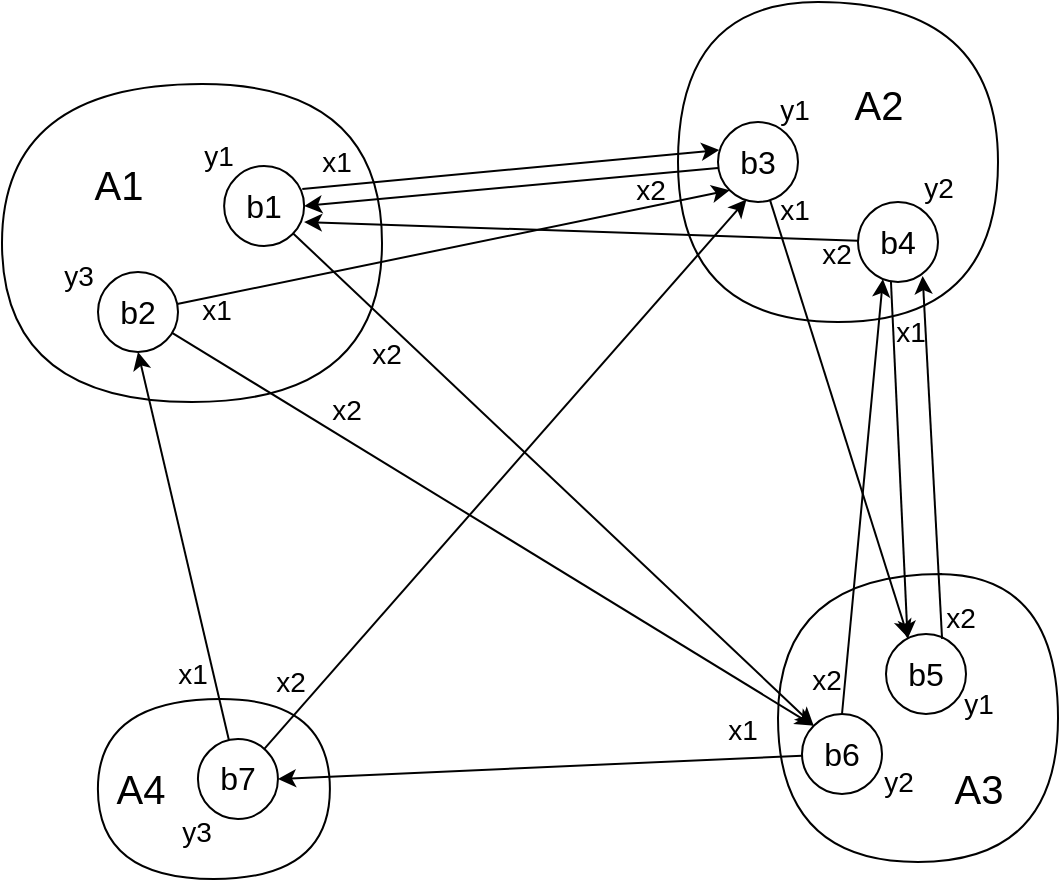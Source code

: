 <mxfile version="20.6.2" type="device"><diagram id="Nf1Qxr4VxiB6bzhOFHFy" name="Страница 1"><mxGraphModel dx="1481" dy="980" grid="1" gridSize="10" guides="1" tooltips="1" connect="1" arrows="1" fold="1" page="1" pageScale="1" pageWidth="827" pageHeight="1169" math="0" shadow="0"><root><mxCell id="0"/><mxCell id="1" parent="0"/><mxCell id="OXEQF0u82PWVj5tkx7Bf-16" style="rounded=0;orthogonalLoop=1;jettySize=auto;html=1;entryX=0.017;entryY=0.35;entryDx=0;entryDy=0;fontSize=20;exitX=1.002;exitY=0.336;exitDx=0;exitDy=0;exitPerimeter=0;entryPerimeter=0;" edge="1" parent="1" target="OXEQF0u82PWVj5tkx7Bf-5"><mxGeometry relative="1" as="geometry"><mxPoint x="82.14" y="113.44" as="sourcePoint"/><mxPoint x="289.0" y="95.0" as="targetPoint"/></mxGeometry></mxCell><mxCell id="OXEQF0u82PWVj5tkx7Bf-19" value="x1" style="edgeLabel;html=1;align=center;verticalAlign=middle;resizable=0;points=[];fontSize=14;" vertex="1" connectable="0" parent="OXEQF0u82PWVj5tkx7Bf-16"><mxGeometry x="-0.32" relative="1" as="geometry"><mxPoint x="-54" y="-7" as="offset"/></mxGeometry></mxCell><mxCell id="OXEQF0u82PWVj5tkx7Bf-30" style="rounded=0;orthogonalLoop=1;jettySize=auto;html=1;entryX=0;entryY=0;entryDx=0;entryDy=0;fontSize=14;" edge="1" parent="1" source="OXEQF0u82PWVj5tkx7Bf-1" target="OXEQF0u82PWVj5tkx7Bf-4"><mxGeometry relative="1" as="geometry"/></mxCell><mxCell id="OXEQF0u82PWVj5tkx7Bf-1" value="&lt;font style=&quot;font-size: 16px;&quot;&gt;&lt;font style=&quot;font-size: 16px;&quot;&gt;b1&lt;/font&gt;&lt;/font&gt;" style="ellipse;whiteSpace=wrap;html=1;aspect=fixed;fontSize=16;" vertex="1" parent="1"><mxGeometry x="43.06" y="102" width="40" height="40" as="geometry"/></mxCell><mxCell id="OXEQF0u82PWVj5tkx7Bf-32" style="edgeStyle=none;rounded=0;orthogonalLoop=1;jettySize=auto;html=1;fontSize=14;entryX=0;entryY=0;entryDx=0;entryDy=0;" edge="1" parent="1" source="OXEQF0u82PWVj5tkx7Bf-2" target="OXEQF0u82PWVj5tkx7Bf-4"><mxGeometry relative="1" as="geometry"><mxPoint x="280" y="300" as="targetPoint"/></mxGeometry></mxCell><mxCell id="OXEQF0u82PWVj5tkx7Bf-34" style="edgeStyle=none;rounded=0;orthogonalLoop=1;jettySize=auto;html=1;entryX=0;entryY=1;entryDx=0;entryDy=0;fontSize=14;" edge="1" parent="1" source="OXEQF0u82PWVj5tkx7Bf-2" target="OXEQF0u82PWVj5tkx7Bf-5"><mxGeometry relative="1" as="geometry"/></mxCell><mxCell id="OXEQF0u82PWVj5tkx7Bf-2" value="&lt;font style=&quot;font-size: 16px;&quot;&gt;&lt;font style=&quot;font-size: 16px;&quot;&gt;b2&lt;/font&gt;&lt;/font&gt;" style="ellipse;whiteSpace=wrap;html=1;aspect=fixed;fontSize=16;" vertex="1" parent="1"><mxGeometry x="-20" y="155" width="40" height="40" as="geometry"/></mxCell><mxCell id="OXEQF0u82PWVj5tkx7Bf-49" style="edgeStyle=none;orthogonalLoop=1;jettySize=auto;html=1;entryX=0.5;entryY=1;entryDx=0;entryDy=0;strokeColor=default;fontSize=14;" edge="1" parent="1" source="OXEQF0u82PWVj5tkx7Bf-3" target="OXEQF0u82PWVj5tkx7Bf-2"><mxGeometry relative="1" as="geometry"/></mxCell><mxCell id="OXEQF0u82PWVj5tkx7Bf-51" style="edgeStyle=none;orthogonalLoop=1;jettySize=auto;html=1;entryX=0.356;entryY=0.97;entryDx=0;entryDy=0;entryPerimeter=0;strokeColor=default;fontSize=14;" edge="1" parent="1" source="OXEQF0u82PWVj5tkx7Bf-3" target="OXEQF0u82PWVj5tkx7Bf-5"><mxGeometry relative="1" as="geometry"/></mxCell><mxCell id="OXEQF0u82PWVj5tkx7Bf-3" value="&lt;font style=&quot;font-size: 16px;&quot;&gt;&lt;font style=&quot;font-size: 16px;&quot;&gt;b7&lt;/font&gt;&lt;/font&gt;" style="ellipse;whiteSpace=wrap;html=1;aspect=fixed;fontSize=16;" vertex="1" parent="1"><mxGeometry x="29.97" y="388.49" width="40" height="40" as="geometry"/></mxCell><mxCell id="OXEQF0u82PWVj5tkx7Bf-42" style="edgeStyle=none;rounded=0;orthogonalLoop=1;jettySize=auto;html=1;exitX=0.5;exitY=0;exitDx=0;exitDy=0;entryX=0.312;entryY=0.963;entryDx=0;entryDy=0;entryPerimeter=0;fontSize=14;" edge="1" parent="1" source="OXEQF0u82PWVj5tkx7Bf-4" target="OXEQF0u82PWVj5tkx7Bf-6"><mxGeometry relative="1" as="geometry"/></mxCell><mxCell id="OXEQF0u82PWVj5tkx7Bf-47" style="edgeStyle=none;orthogonalLoop=1;jettySize=auto;html=1;entryX=1;entryY=0.5;entryDx=0;entryDy=0;strokeColor=default;fontSize=14;" edge="1" parent="1" source="OXEQF0u82PWVj5tkx7Bf-4" target="OXEQF0u82PWVj5tkx7Bf-3"><mxGeometry relative="1" as="geometry"/></mxCell><mxCell id="OXEQF0u82PWVj5tkx7Bf-4" value="&lt;font style=&quot;font-size: 16px;&quot;&gt;&lt;font style=&quot;font-size: 16px;&quot;&gt;b6&lt;/font&gt;&lt;/font&gt;" style="ellipse;whiteSpace=wrap;html=1;aspect=fixed;fontSize=16;" vertex="1" parent="1"><mxGeometry x="332" y="376" width="40" height="40" as="geometry"/></mxCell><mxCell id="OXEQF0u82PWVj5tkx7Bf-21" style="rounded=0;orthogonalLoop=1;jettySize=auto;html=1;entryX=1;entryY=0.5;entryDx=0;entryDy=0;fontSize=14;exitX=0;exitY=0.5;exitDx=0;exitDy=0;" edge="1" parent="1" target="OXEQF0u82PWVj5tkx7Bf-1"><mxGeometry relative="1" as="geometry"><mxPoint x="290.0" y="103.0" as="sourcePoint"/><mxPoint x="196.0" y="85" as="targetPoint"/></mxGeometry></mxCell><mxCell id="OXEQF0u82PWVj5tkx7Bf-38" style="edgeStyle=none;rounded=0;orthogonalLoop=1;jettySize=auto;html=1;entryX=0.278;entryY=0.049;entryDx=0;entryDy=0;fontSize=14;entryPerimeter=0;" edge="1" parent="1" source="OXEQF0u82PWVj5tkx7Bf-5" target="OXEQF0u82PWVj5tkx7Bf-7"><mxGeometry relative="1" as="geometry"/></mxCell><mxCell id="OXEQF0u82PWVj5tkx7Bf-5" value="&lt;font style=&quot;font-size: 16px;&quot;&gt;&lt;font style=&quot;font-size: 16px;&quot;&gt;b3&lt;/font&gt;&lt;/font&gt;" style="ellipse;whiteSpace=wrap;html=1;aspect=fixed;fontSize=16;" vertex="1" parent="1"><mxGeometry x="290" y="80" width="40" height="40" as="geometry"/></mxCell><mxCell id="OXEQF0u82PWVj5tkx7Bf-36" style="edgeStyle=none;rounded=0;orthogonalLoop=1;jettySize=auto;html=1;entryX=0.999;entryY=0.7;entryDx=0;entryDy=0;entryPerimeter=0;fontSize=14;" edge="1" parent="1" source="OXEQF0u82PWVj5tkx7Bf-6" target="OXEQF0u82PWVj5tkx7Bf-1"><mxGeometry relative="1" as="geometry"/></mxCell><mxCell id="OXEQF0u82PWVj5tkx7Bf-39" style="edgeStyle=none;rounded=0;orthogonalLoop=1;jettySize=auto;html=1;entryX=0.27;entryY=0.061;entryDx=0;entryDy=0;fontSize=14;entryPerimeter=0;exitX=0.412;exitY=0.996;exitDx=0;exitDy=0;exitPerimeter=0;" edge="1" parent="1" source="OXEQF0u82PWVj5tkx7Bf-6" target="OXEQF0u82PWVj5tkx7Bf-7"><mxGeometry relative="1" as="geometry"/></mxCell><mxCell id="OXEQF0u82PWVj5tkx7Bf-6" value="&lt;font style=&quot;font-size: 16px;&quot;&gt;&lt;font style=&quot;font-size: 16px;&quot;&gt;b4&lt;/font&gt;&lt;/font&gt;" style="ellipse;whiteSpace=wrap;html=1;aspect=fixed;fontSize=16;" vertex="1" parent="1"><mxGeometry x="360" y="120" width="40" height="40" as="geometry"/></mxCell><mxCell id="OXEQF0u82PWVj5tkx7Bf-7" value="&lt;font style=&quot;font-size: 16px;&quot;&gt;&lt;font style=&quot;font-size: 16px;&quot;&gt;b5&lt;/font&gt;&lt;/font&gt;" style="ellipse;whiteSpace=wrap;html=1;aspect=fixed;fontSize=16;" vertex="1" parent="1"><mxGeometry x="374" y="336" width="40" height="40" as="geometry"/></mxCell><mxCell id="OXEQF0u82PWVj5tkx7Bf-8" value="" style="endArrow=none;html=1;rounded=0;edgeStyle=orthogonalEdgeStyle;curved=1;" edge="1" parent="1"><mxGeometry width="50" height="50" relative="1" as="geometry"><mxPoint x="32.03" y="61" as="sourcePoint"/><mxPoint x="32.03" y="61" as="targetPoint"/><Array as="points"><mxPoint x="122" y="61"/><mxPoint x="122" y="220"/><mxPoint x="-68" y="220"/><mxPoint x="-68" y="61"/></Array></mxGeometry></mxCell><mxCell id="OXEQF0u82PWVj5tkx7Bf-9" value="A1" style="edgeLabel;html=1;align=center;verticalAlign=middle;resizable=0;points=[];fontSize=20;" vertex="1" connectable="0" parent="OXEQF0u82PWVj5tkx7Bf-8"><mxGeometry x="-0.56" y="-13" relative="1" as="geometry"><mxPoint x="-119" y="-14" as="offset"/></mxGeometry></mxCell><mxCell id="OXEQF0u82PWVj5tkx7Bf-10" value="" style="endArrow=none;html=1;rounded=0;edgeStyle=orthogonalEdgeStyle;curved=1;" edge="1" parent="1"><mxGeometry width="50" height="50" relative="1" as="geometry"><mxPoint x="340" y="20" as="sourcePoint"/><mxPoint x="340" y="20" as="targetPoint"/><Array as="points"><mxPoint x="430" y="20"/><mxPoint x="430" y="180"/><mxPoint x="270" y="180"/><mxPoint x="270" y="20"/></Array></mxGeometry></mxCell><mxCell id="OXEQF0u82PWVj5tkx7Bf-11" value="A2" style="edgeLabel;html=1;align=center;verticalAlign=middle;resizable=0;points=[];fontSize=20;" vertex="1" connectable="0" parent="OXEQF0u82PWVj5tkx7Bf-10"><mxGeometry x="-0.56" y="-13" relative="1" as="geometry"><mxPoint x="-47" as="offset"/></mxGeometry></mxCell><mxCell id="OXEQF0u82PWVj5tkx7Bf-12" value="" style="endArrow=none;html=1;rounded=0;edgeStyle=orthogonalEdgeStyle;curved=1;" edge="1" parent="1"><mxGeometry width="50" height="50" relative="1" as="geometry"><mxPoint x="400" y="306" as="sourcePoint"/><mxPoint x="402" y="306" as="targetPoint"/><Array as="points"><mxPoint x="460" y="306"/><mxPoint x="460" y="450"/><mxPoint x="320" y="450"/><mxPoint x="320" y="306"/></Array></mxGeometry></mxCell><mxCell id="OXEQF0u82PWVj5tkx7Bf-14" value="" style="endArrow=none;html=1;rounded=0;edgeStyle=orthogonalEdgeStyle;curved=1;" edge="1" parent="1"><mxGeometry width="50" height="50" relative="1" as="geometry"><mxPoint x="41.45" y="368.49" as="sourcePoint"/><mxPoint x="41.45" y="368.49" as="targetPoint"/><Array as="points"><mxPoint x="95.97" y="368.49"/><mxPoint x="95.97" y="458.49"/><mxPoint x="-20.03" y="458.49"/><mxPoint x="-20.03" y="368.49"/></Array></mxGeometry></mxCell><mxCell id="OXEQF0u82PWVj5tkx7Bf-15" value="A4" style="edgeLabel;html=1;align=center;verticalAlign=middle;resizable=0;points=[];fontSize=20;" vertex="1" connectable="0" parent="OXEQF0u82PWVj5tkx7Bf-14"><mxGeometry x="-0.56" y="-13" relative="1" as="geometry"><mxPoint x="-82" y="8" as="offset"/></mxGeometry></mxCell><mxCell id="OXEQF0u82PWVj5tkx7Bf-17" value="&lt;font style=&quot;font-size: 14px;&quot;&gt;y1&lt;/font&gt;" style="text;html=1;align=center;verticalAlign=middle;resizable=0;points=[];autosize=1;strokeColor=none;fillColor=none;fontSize=20;" vertex="1" parent="1"><mxGeometry x="308" y="51" width="40" height="40" as="geometry"/></mxCell><mxCell id="OXEQF0u82PWVj5tkx7Bf-18" value="&lt;font style=&quot;font-size: 14px;&quot;&gt;y2&lt;/font&gt;" style="text;html=1;align=center;verticalAlign=middle;resizable=0;points=[];autosize=1;strokeColor=none;fillColor=none;fontSize=20;" vertex="1" parent="1"><mxGeometry x="380" y="90" width="40" height="40" as="geometry"/></mxCell><mxCell id="OXEQF0u82PWVj5tkx7Bf-20" value="&lt;font style=&quot;font-size: 14px;&quot;&gt;y1&lt;/font&gt;" style="text;html=1;align=center;verticalAlign=middle;resizable=0;points=[];autosize=1;strokeColor=none;fillColor=none;fontSize=20;" vertex="1" parent="1"><mxGeometry x="20" y="74" width="40" height="40" as="geometry"/></mxCell><mxCell id="OXEQF0u82PWVj5tkx7Bf-22" value="x2" style="edgeLabel;html=1;align=center;verticalAlign=middle;resizable=0;points=[];fontSize=14;labelBackgroundColor=none;" vertex="1" connectable="0" parent="1"><mxGeometry x="256.005" y="114" as="geometry"/></mxCell><mxCell id="OXEQF0u82PWVj5tkx7Bf-23" value="&lt;font style=&quot;font-size: 14px;&quot;&gt;y1&lt;/font&gt;" style="text;html=1;align=center;verticalAlign=middle;resizable=0;points=[];autosize=1;strokeColor=none;fillColor=none;fontSize=20;" vertex="1" parent="1"><mxGeometry x="400" y="348.49" width="40" height="40" as="geometry"/></mxCell><mxCell id="OXEQF0u82PWVj5tkx7Bf-26" value="A3" style="edgeLabel;html=1;align=center;verticalAlign=middle;resizable=0;points=[];fontSize=20;" vertex="1" connectable="0" parent="1"><mxGeometry x="420" y="412.492" as="geometry"/></mxCell><mxCell id="OXEQF0u82PWVj5tkx7Bf-27" value="&lt;font style=&quot;font-size: 14px;&quot;&gt;y2&lt;/font&gt;" style="text;html=1;align=center;verticalAlign=middle;resizable=0;points=[];autosize=1;strokeColor=none;fillColor=none;fontSize=20;" vertex="1" parent="1"><mxGeometry x="360" y="387" width="40" height="40" as="geometry"/></mxCell><mxCell id="OXEQF0u82PWVj5tkx7Bf-28" value="&lt;font style=&quot;font-size: 14px;&quot;&gt;y3&lt;/font&gt;" style="text;html=1;align=center;verticalAlign=middle;resizable=0;points=[];autosize=1;strokeColor=none;fillColor=none;fontSize=20;" vertex="1" parent="1"><mxGeometry x="-50" y="134" width="40" height="40" as="geometry"/></mxCell><mxCell id="OXEQF0u82PWVj5tkx7Bf-29" value="&lt;font style=&quot;font-size: 14px;&quot;&gt;y3&lt;/font&gt;" style="text;html=1;align=center;verticalAlign=middle;resizable=0;points=[];autosize=1;strokeColor=none;fillColor=none;fontSize=20;" vertex="1" parent="1"><mxGeometry x="8.97" y="412.49" width="40" height="40" as="geometry"/></mxCell><mxCell id="OXEQF0u82PWVj5tkx7Bf-31" value="x2" style="edgeLabel;html=1;align=center;verticalAlign=middle;resizable=0;points=[];fontSize=14;" vertex="1" connectable="0" parent="1"><mxGeometry x="104.065" y="224" as="geometry"/></mxCell><mxCell id="OXEQF0u82PWVj5tkx7Bf-33" value="x2" style="edgeLabel;html=1;align=center;verticalAlign=middle;resizable=0;points=[];fontSize=14;" vertex="1" connectable="0" parent="1"><mxGeometry x="124.065" y="196" as="geometry"/></mxCell><mxCell id="OXEQF0u82PWVj5tkx7Bf-35" value="x1" style="edgeLabel;html=1;align=center;verticalAlign=middle;resizable=0;points=[];fontSize=14;labelBackgroundColor=none;" vertex="1" connectable="0" parent="1"><mxGeometry x="39.002" y="174.004" as="geometry"/></mxCell><mxCell id="OXEQF0u82PWVj5tkx7Bf-37" value="x2" style="edgeLabel;html=1;align=center;verticalAlign=middle;resizable=0;points=[];fontSize=14;labelBackgroundColor=none;" vertex="1" connectable="0" parent="1"><mxGeometry x="349.005" y="146" as="geometry"/></mxCell><mxCell id="OXEQF0u82PWVj5tkx7Bf-40" value="x1" style="edgeLabel;html=1;align=center;verticalAlign=middle;resizable=0;points=[];fontSize=14;labelBackgroundColor=none;" vertex="1" connectable="0" parent="1"><mxGeometry x="386.003" y="185.001" as="geometry"/></mxCell><mxCell id="OXEQF0u82PWVj5tkx7Bf-41" value="x1" style="edgeLabel;html=1;align=center;verticalAlign=middle;resizable=0;points=[];fontSize=14;labelBackgroundColor=none;" vertex="1" connectable="0" parent="1"><mxGeometry x="328.003" y="124.001" as="geometry"/></mxCell><mxCell id="OXEQF0u82PWVj5tkx7Bf-44" value="" style="endArrow=classic;html=1;fontSize=14;entryX=0.808;entryY=0.926;entryDx=0;entryDy=0;exitX=0.701;exitY=0.061;exitDx=0;exitDy=0;strokeColor=default;exitPerimeter=0;entryPerimeter=0;" edge="1" parent="1" source="OXEQF0u82PWVj5tkx7Bf-7" target="OXEQF0u82PWVj5tkx7Bf-6"><mxGeometry width="50" height="50" relative="1" as="geometry"><mxPoint x="394" y="320" as="sourcePoint"/><mxPoint x="460" y="190" as="targetPoint"/></mxGeometry></mxCell><mxCell id="OXEQF0u82PWVj5tkx7Bf-45" value="x2" style="edgeLabel;html=1;align=center;verticalAlign=middle;resizable=0;points=[];fontSize=14;labelBackgroundColor=none;" vertex="1" connectable="0" parent="1"><mxGeometry x="411.005" y="328" as="geometry"/></mxCell><mxCell id="OXEQF0u82PWVj5tkx7Bf-46" value="x2" style="edgeLabel;html=1;align=center;verticalAlign=middle;resizable=0;points=[];fontSize=14;labelBackgroundColor=none;" vertex="1" connectable="0" parent="1"><mxGeometry x="344.005" y="359" as="geometry"/></mxCell><mxCell id="OXEQF0u82PWVj5tkx7Bf-48" value="x1" style="edgeLabel;html=1;align=center;verticalAlign=middle;resizable=0;points=[];fontSize=14;labelBackgroundColor=none;" vertex="1" connectable="0" parent="1"><mxGeometry x="302.003" y="384.001" as="geometry"/></mxCell><mxCell id="OXEQF0u82PWVj5tkx7Bf-50" value="x1" style="edgeLabel;html=1;align=center;verticalAlign=middle;resizable=0;points=[];fontSize=14;labelBackgroundColor=none;" vertex="1" connectable="0" parent="1"><mxGeometry x="26.973" y="355.491" as="geometry"/></mxCell><mxCell id="OXEQF0u82PWVj5tkx7Bf-52" value="x2" style="edgeLabel;html=1;align=center;verticalAlign=middle;resizable=0;points=[];fontSize=14;" vertex="1" connectable="0" parent="1"><mxGeometry x="76.005" y="360" as="geometry"/></mxCell></root></mxGraphModel></diagram></mxfile>